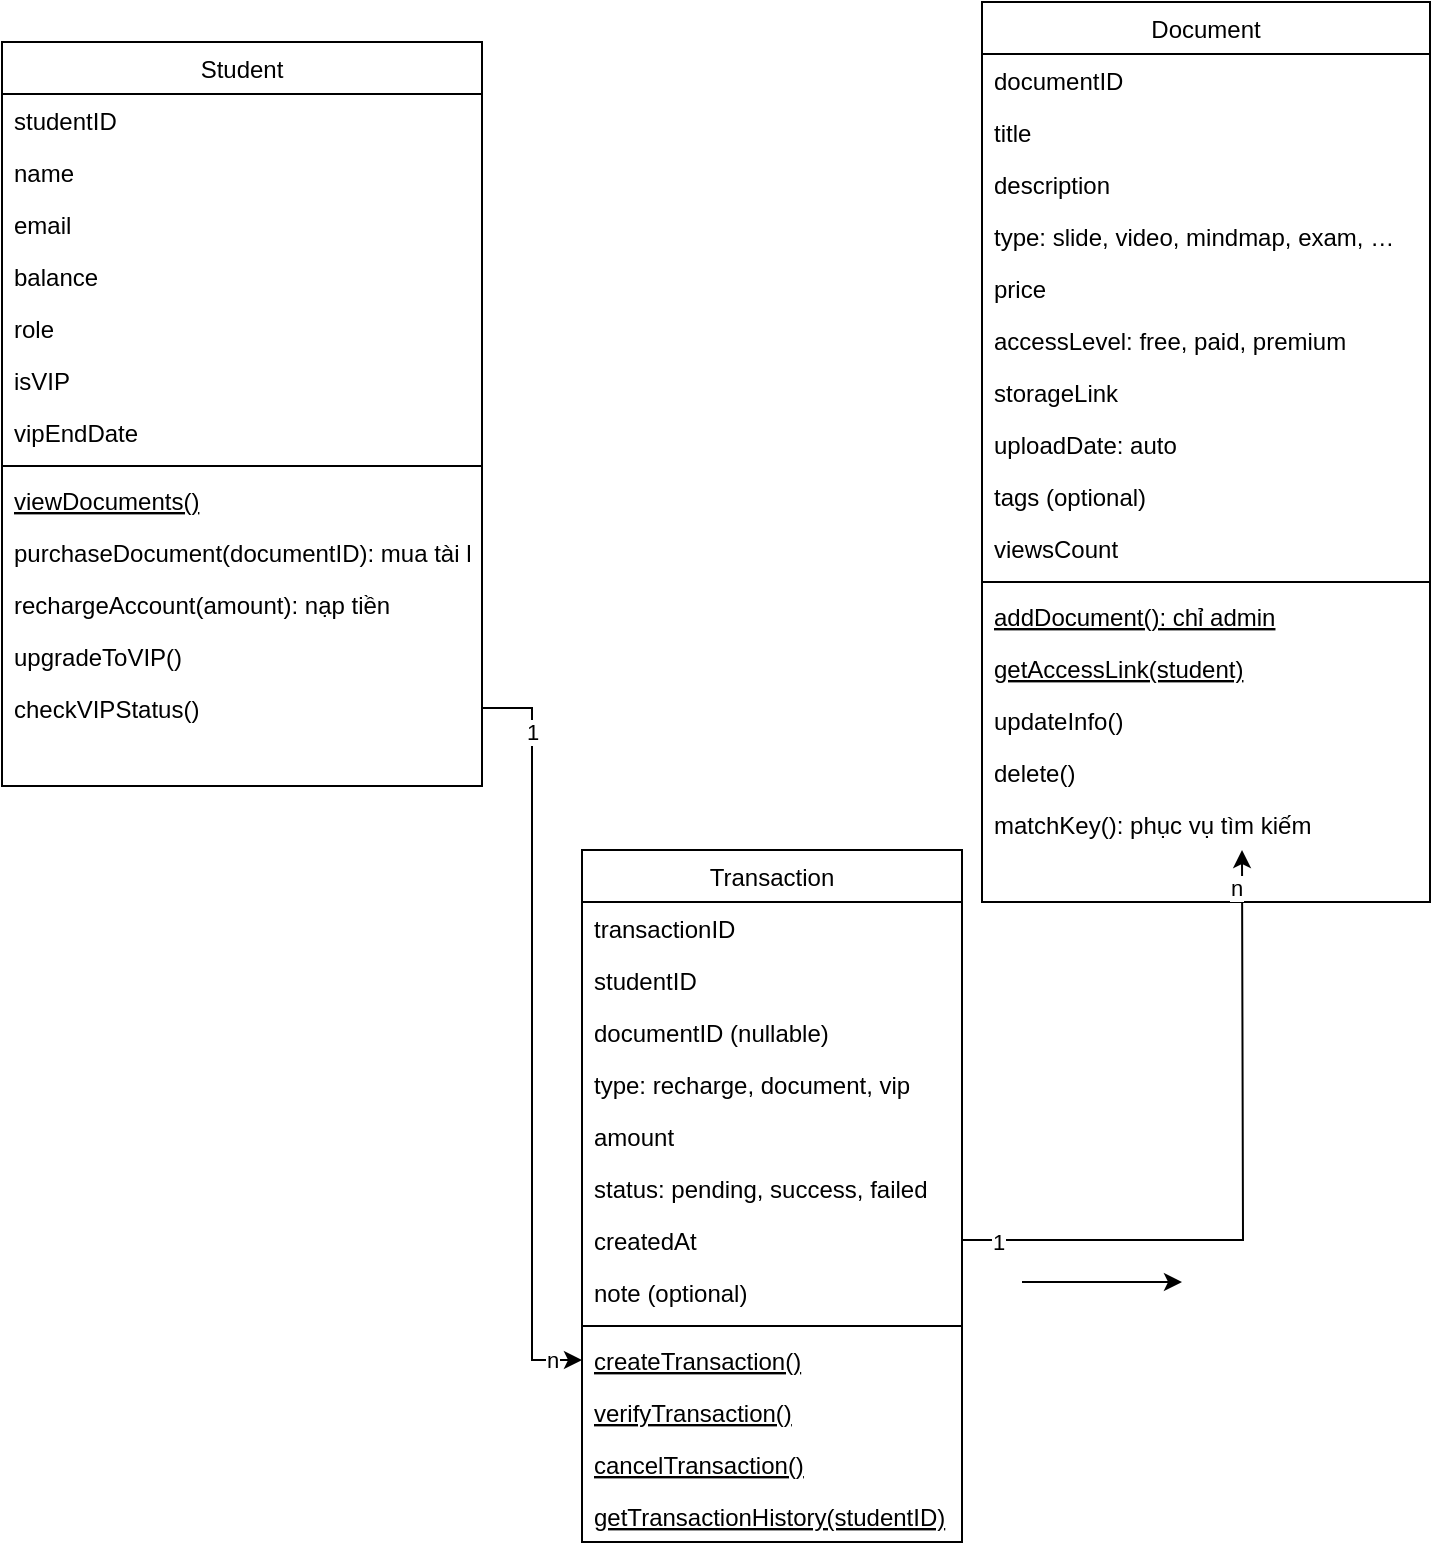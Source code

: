 <mxfile version="28.2.5">
  <diagram id="C5RBs43oDa-KdzZeNtuy" name="Page-1">
    <mxGraphModel dx="1536" dy="865" grid="1" gridSize="10" guides="1" tooltips="1" connect="1" arrows="1" fold="1" page="1" pageScale="1" pageWidth="827" pageHeight="1169" math="0" shadow="0">
      <root>
        <mxCell id="WIyWlLk6GJQsqaUBKTNV-0" />
        <mxCell id="WIyWlLk6GJQsqaUBKTNV-1" parent="WIyWlLk6GJQsqaUBKTNV-0" />
        <mxCell id="HVSNb5SG4b9gGuc0wQKv-1" value="Student" style="swimlane;fontStyle=0;align=center;verticalAlign=top;childLayout=stackLayout;horizontal=1;startSize=26;horizontalStack=0;resizeParent=1;resizeLast=0;collapsible=1;marginBottom=0;rounded=0;shadow=0;strokeWidth=1;" parent="WIyWlLk6GJQsqaUBKTNV-1" vertex="1">
          <mxGeometry x="40" y="30" width="240" height="372" as="geometry">
            <mxRectangle x="130" y="380" width="160" height="26" as="alternateBounds" />
          </mxGeometry>
        </mxCell>
        <mxCell id="HVSNb5SG4b9gGuc0wQKv-2" value="studentID" style="text;align=left;verticalAlign=top;spacingLeft=4;spacingRight=4;overflow=hidden;rotatable=0;points=[[0,0.5],[1,0.5]];portConstraint=eastwest;" parent="HVSNb5SG4b9gGuc0wQKv-1" vertex="1">
          <mxGeometry y="26" width="240" height="26" as="geometry" />
        </mxCell>
        <mxCell id="HVSNb5SG4b9gGuc0wQKv-3" value="name" style="text;align=left;verticalAlign=top;spacingLeft=4;spacingRight=4;overflow=hidden;rotatable=0;points=[[0,0.5],[1,0.5]];portConstraint=eastwest;rounded=0;shadow=0;html=0;" parent="HVSNb5SG4b9gGuc0wQKv-1" vertex="1">
          <mxGeometry y="52" width="240" height="26" as="geometry" />
        </mxCell>
        <mxCell id="HVSNb5SG4b9gGuc0wQKv-7" value="email&#xa;" style="text;align=left;verticalAlign=top;spacingLeft=4;spacingRight=4;overflow=hidden;rotatable=0;points=[[0,0.5],[1,0.5]];portConstraint=eastwest;rounded=0;shadow=0;html=0;" parent="HVSNb5SG4b9gGuc0wQKv-1" vertex="1">
          <mxGeometry y="78" width="240" height="26" as="geometry" />
        </mxCell>
        <mxCell id="HVSNb5SG4b9gGuc0wQKv-8" value="balance" style="text;align=left;verticalAlign=top;spacingLeft=4;spacingRight=4;overflow=hidden;rotatable=0;points=[[0,0.5],[1,0.5]];portConstraint=eastwest;rounded=0;shadow=0;html=0;" parent="HVSNb5SG4b9gGuc0wQKv-1" vertex="1">
          <mxGeometry y="104" width="240" height="26" as="geometry" />
        </mxCell>
        <mxCell id="HVSNb5SG4b9gGuc0wQKv-9" value="role" style="text;align=left;verticalAlign=top;spacingLeft=4;spacingRight=4;overflow=hidden;rotatable=0;points=[[0,0.5],[1,0.5]];portConstraint=eastwest;rounded=0;shadow=0;html=0;" parent="HVSNb5SG4b9gGuc0wQKv-1" vertex="1">
          <mxGeometry y="130" width="240" height="26" as="geometry" />
        </mxCell>
        <mxCell id="HVSNb5SG4b9gGuc0wQKv-10" value="isVIP" style="text;align=left;verticalAlign=top;spacingLeft=4;spacingRight=4;overflow=hidden;rotatable=0;points=[[0,0.5],[1,0.5]];portConstraint=eastwest;rounded=0;shadow=0;html=0;" parent="HVSNb5SG4b9gGuc0wQKv-1" vertex="1">
          <mxGeometry y="156" width="240" height="26" as="geometry" />
        </mxCell>
        <mxCell id="HVSNb5SG4b9gGuc0wQKv-11" value="vipEndDate" style="text;align=left;verticalAlign=top;spacingLeft=4;spacingRight=4;overflow=hidden;rotatable=0;points=[[0,0.5],[1,0.5]];portConstraint=eastwest;rounded=0;shadow=0;html=0;" parent="HVSNb5SG4b9gGuc0wQKv-1" vertex="1">
          <mxGeometry y="182" width="240" height="26" as="geometry" />
        </mxCell>
        <mxCell id="HVSNb5SG4b9gGuc0wQKv-4" value="" style="line;html=1;strokeWidth=1;align=left;verticalAlign=middle;spacingTop=-1;spacingLeft=3;spacingRight=3;rotatable=0;labelPosition=right;points=[];portConstraint=eastwest;" parent="HVSNb5SG4b9gGuc0wQKv-1" vertex="1">
          <mxGeometry y="208" width="240" height="8" as="geometry" />
        </mxCell>
        <mxCell id="d3JOyzHzw-MTU8-z24FI-0" value="viewDocuments()" style="text;align=left;verticalAlign=top;spacingLeft=4;spacingRight=4;overflow=hidden;rotatable=0;points=[[0,0.5],[1,0.5]];portConstraint=eastwest;fontStyle=4" vertex="1" parent="HVSNb5SG4b9gGuc0wQKv-1">
          <mxGeometry y="216" width="240" height="26" as="geometry" />
        </mxCell>
        <mxCell id="HVSNb5SG4b9gGuc0wQKv-6" value="purchaseDocument(documentID): mua tài liệu" style="text;align=left;verticalAlign=top;spacingLeft=4;spacingRight=4;overflow=hidden;rotatable=0;points=[[0,0.5],[1,0.5]];portConstraint=eastwest;" parent="HVSNb5SG4b9gGuc0wQKv-1" vertex="1">
          <mxGeometry y="242" width="240" height="26" as="geometry" />
        </mxCell>
        <mxCell id="HVSNb5SG4b9gGuc0wQKv-12" value="rechargeAccount(amount): nạp tiền" style="text;align=left;verticalAlign=top;spacingLeft=4;spacingRight=4;overflow=hidden;rotatable=0;points=[[0,0.5],[1,0.5]];portConstraint=eastwest;" parent="HVSNb5SG4b9gGuc0wQKv-1" vertex="1">
          <mxGeometry y="268" width="240" height="26" as="geometry" />
        </mxCell>
        <mxCell id="HVSNb5SG4b9gGuc0wQKv-13" value="upgradeToVIP()&#xa;" style="text;align=left;verticalAlign=top;spacingLeft=4;spacingRight=4;overflow=hidden;rotatable=0;points=[[0,0.5],[1,0.5]];portConstraint=eastwest;" parent="HVSNb5SG4b9gGuc0wQKv-1" vertex="1">
          <mxGeometry y="294" width="240" height="26" as="geometry" />
        </mxCell>
        <mxCell id="HVSNb5SG4b9gGuc0wQKv-14" value="checkVIPStatus()" style="text;align=left;verticalAlign=top;spacingLeft=4;spacingRight=4;overflow=hidden;rotatable=0;points=[[0,0.5],[1,0.5]];portConstraint=eastwest;" parent="HVSNb5SG4b9gGuc0wQKv-1" vertex="1">
          <mxGeometry y="320" width="240" height="26" as="geometry" />
        </mxCell>
        <mxCell id="HVSNb5SG4b9gGuc0wQKv-15" value="Document " style="swimlane;fontStyle=0;align=center;verticalAlign=top;childLayout=stackLayout;horizontal=1;startSize=26;horizontalStack=0;resizeParent=1;resizeLast=0;collapsible=1;marginBottom=0;rounded=0;shadow=0;strokeWidth=1;" parent="WIyWlLk6GJQsqaUBKTNV-1" vertex="1">
          <mxGeometry x="530" y="10" width="224" height="450" as="geometry">
            <mxRectangle x="130" y="380" width="160" height="26" as="alternateBounds" />
          </mxGeometry>
        </mxCell>
        <mxCell id="HVSNb5SG4b9gGuc0wQKv-16" value="documentID" style="text;align=left;verticalAlign=top;spacingLeft=4;spacingRight=4;overflow=hidden;rotatable=0;points=[[0,0.5],[1,0.5]];portConstraint=eastwest;" parent="HVSNb5SG4b9gGuc0wQKv-15" vertex="1">
          <mxGeometry y="26" width="224" height="26" as="geometry" />
        </mxCell>
        <mxCell id="HVSNb5SG4b9gGuc0wQKv-17" value="title" style="text;align=left;verticalAlign=top;spacingLeft=4;spacingRight=4;overflow=hidden;rotatable=0;points=[[0,0.5],[1,0.5]];portConstraint=eastwest;rounded=0;shadow=0;html=0;" parent="HVSNb5SG4b9gGuc0wQKv-15" vertex="1">
          <mxGeometry y="52" width="224" height="26" as="geometry" />
        </mxCell>
        <mxCell id="HVSNb5SG4b9gGuc0wQKv-18" value="description" style="text;align=left;verticalAlign=top;spacingLeft=4;spacingRight=4;overflow=hidden;rotatable=0;points=[[0,0.5],[1,0.5]];portConstraint=eastwest;rounded=0;shadow=0;html=0;" parent="HVSNb5SG4b9gGuc0wQKv-15" vertex="1">
          <mxGeometry y="78" width="224" height="26" as="geometry" />
        </mxCell>
        <mxCell id="HVSNb5SG4b9gGuc0wQKv-19" value="type: slide, video, mindmap, exam, …" style="text;align=left;verticalAlign=top;spacingLeft=4;spacingRight=4;overflow=hidden;rotatable=0;points=[[0,0.5],[1,0.5]];portConstraint=eastwest;rounded=0;shadow=0;html=0;" parent="HVSNb5SG4b9gGuc0wQKv-15" vertex="1">
          <mxGeometry y="104" width="224" height="26" as="geometry" />
        </mxCell>
        <mxCell id="HVSNb5SG4b9gGuc0wQKv-20" value="price" style="text;align=left;verticalAlign=top;spacingLeft=4;spacingRight=4;overflow=hidden;rotatable=0;points=[[0,0.5],[1,0.5]];portConstraint=eastwest;rounded=0;shadow=0;html=0;" parent="HVSNb5SG4b9gGuc0wQKv-15" vertex="1">
          <mxGeometry y="130" width="224" height="26" as="geometry" />
        </mxCell>
        <mxCell id="HVSNb5SG4b9gGuc0wQKv-21" value="accessLevel: free, paid, premium" style="text;align=left;verticalAlign=top;spacingLeft=4;spacingRight=4;overflow=hidden;rotatable=0;points=[[0,0.5],[1,0.5]];portConstraint=eastwest;rounded=0;shadow=0;html=0;" parent="HVSNb5SG4b9gGuc0wQKv-15" vertex="1">
          <mxGeometry y="156" width="224" height="26" as="geometry" />
        </mxCell>
        <mxCell id="HVSNb5SG4b9gGuc0wQKv-22" value="storageLink" style="text;align=left;verticalAlign=top;spacingLeft=4;spacingRight=4;overflow=hidden;rotatable=0;points=[[0,0.5],[1,0.5]];portConstraint=eastwest;rounded=0;shadow=0;html=0;" parent="HVSNb5SG4b9gGuc0wQKv-15" vertex="1">
          <mxGeometry y="182" width="224" height="26" as="geometry" />
        </mxCell>
        <mxCell id="HVSNb5SG4b9gGuc0wQKv-29" value="uploadDate: auto" style="text;align=left;verticalAlign=top;spacingLeft=4;spacingRight=4;overflow=hidden;rotatable=0;points=[[0,0.5],[1,0.5]];portConstraint=eastwest;rounded=0;shadow=0;html=0;" parent="HVSNb5SG4b9gGuc0wQKv-15" vertex="1">
          <mxGeometry y="208" width="224" height="26" as="geometry" />
        </mxCell>
        <mxCell id="HVSNb5SG4b9gGuc0wQKv-31" value="tags (optional)" style="text;align=left;verticalAlign=top;spacingLeft=4;spacingRight=4;overflow=hidden;rotatable=0;points=[[0,0.5],[1,0.5]];portConstraint=eastwest;rounded=0;shadow=0;html=0;" parent="HVSNb5SG4b9gGuc0wQKv-15" vertex="1">
          <mxGeometry y="234" width="224" height="26" as="geometry" />
        </mxCell>
        <mxCell id="d3JOyzHzw-MTU8-z24FI-3" value="viewsCount" style="text;align=left;verticalAlign=top;spacingLeft=4;spacingRight=4;overflow=hidden;rotatable=0;points=[[0,0.5],[1,0.5]];portConstraint=eastwest;rounded=0;shadow=0;html=0;" vertex="1" parent="HVSNb5SG4b9gGuc0wQKv-15">
          <mxGeometry y="260" width="224" height="26" as="geometry" />
        </mxCell>
        <mxCell id="HVSNb5SG4b9gGuc0wQKv-23" value="" style="line;html=1;strokeWidth=1;align=left;verticalAlign=middle;spacingTop=-1;spacingLeft=3;spacingRight=3;rotatable=0;labelPosition=right;points=[];portConstraint=eastwest;" parent="HVSNb5SG4b9gGuc0wQKv-15" vertex="1">
          <mxGeometry y="286" width="224" height="8" as="geometry" />
        </mxCell>
        <mxCell id="HVSNb5SG4b9gGuc0wQKv-24" value="addDocument(): chỉ admin" style="text;align=left;verticalAlign=top;spacingLeft=4;spacingRight=4;overflow=hidden;rotatable=0;points=[[0,0.5],[1,0.5]];portConstraint=eastwest;fontStyle=4" parent="HVSNb5SG4b9gGuc0wQKv-15" vertex="1">
          <mxGeometry y="294" width="224" height="26" as="geometry" />
        </mxCell>
        <mxCell id="HVSNb5SG4b9gGuc0wQKv-33" value="getAccessLink(student)" style="text;align=left;verticalAlign=top;spacingLeft=4;spacingRight=4;overflow=hidden;rotatable=0;points=[[0,0.5],[1,0.5]];portConstraint=eastwest;fontStyle=4" parent="HVSNb5SG4b9gGuc0wQKv-15" vertex="1">
          <mxGeometry y="320" width="224" height="26" as="geometry" />
        </mxCell>
        <mxCell id="HVSNb5SG4b9gGuc0wQKv-26" value="updateInfo()" style="text;align=left;verticalAlign=top;spacingLeft=4;spacingRight=4;overflow=hidden;rotatable=0;points=[[0,0.5],[1,0.5]];portConstraint=eastwest;" parent="HVSNb5SG4b9gGuc0wQKv-15" vertex="1">
          <mxGeometry y="346" width="224" height="26" as="geometry" />
        </mxCell>
        <mxCell id="HVSNb5SG4b9gGuc0wQKv-27" value="delete()" style="text;align=left;verticalAlign=top;spacingLeft=4;spacingRight=4;overflow=hidden;rotatable=0;points=[[0,0.5],[1,0.5]];portConstraint=eastwest;" parent="HVSNb5SG4b9gGuc0wQKv-15" vertex="1">
          <mxGeometry y="372" width="224" height="26" as="geometry" />
        </mxCell>
        <mxCell id="HVSNb5SG4b9gGuc0wQKv-32" value="matchKey(): phục vụ tìm kiếm" style="text;align=left;verticalAlign=top;spacingLeft=4;spacingRight=4;overflow=hidden;rotatable=0;points=[[0,0.5],[1,0.5]];portConstraint=eastwest;" parent="HVSNb5SG4b9gGuc0wQKv-15" vertex="1">
          <mxGeometry y="398" width="224" height="26" as="geometry" />
        </mxCell>
        <mxCell id="HVSNb5SG4b9gGuc0wQKv-38" value="Transaction" style="swimlane;fontStyle=0;align=center;verticalAlign=top;childLayout=stackLayout;horizontal=1;startSize=26;horizontalStack=0;resizeParent=1;resizeLast=0;collapsible=1;marginBottom=0;rounded=0;shadow=0;strokeWidth=1;" parent="WIyWlLk6GJQsqaUBKTNV-1" vertex="1">
          <mxGeometry x="330" y="434" width="190" height="346" as="geometry">
            <mxRectangle x="130" y="380" width="160" height="26" as="alternateBounds" />
          </mxGeometry>
        </mxCell>
        <mxCell id="HVSNb5SG4b9gGuc0wQKv-39" value="transactionID" style="text;align=left;verticalAlign=top;spacingLeft=4;spacingRight=4;overflow=hidden;rotatable=0;points=[[0,0.5],[1,0.5]];portConstraint=eastwest;" parent="HVSNb5SG4b9gGuc0wQKv-38" vertex="1">
          <mxGeometry y="26" width="190" height="26" as="geometry" />
        </mxCell>
        <mxCell id="HVSNb5SG4b9gGuc0wQKv-40" value="studentID" style="text;align=left;verticalAlign=top;spacingLeft=4;spacingRight=4;overflow=hidden;rotatable=0;points=[[0,0.5],[1,0.5]];portConstraint=eastwest;rounded=0;shadow=0;html=0;" parent="HVSNb5SG4b9gGuc0wQKv-38" vertex="1">
          <mxGeometry y="52" width="190" height="26" as="geometry" />
        </mxCell>
        <mxCell id="HVSNb5SG4b9gGuc0wQKv-66" value="documentID (nullable)" style="text;align=left;verticalAlign=top;spacingLeft=4;spacingRight=4;overflow=hidden;rotatable=0;points=[[0,0.5],[1,0.5]];portConstraint=eastwest;rounded=0;shadow=0;html=0;" parent="HVSNb5SG4b9gGuc0wQKv-38" vertex="1">
          <mxGeometry y="78" width="190" height="26" as="geometry" />
        </mxCell>
        <mxCell id="HVSNb5SG4b9gGuc0wQKv-41" value="type: recharge, document, vip" style="text;align=left;verticalAlign=top;spacingLeft=4;spacingRight=4;overflow=hidden;rotatable=0;points=[[0,0.5],[1,0.5]];portConstraint=eastwest;rounded=0;shadow=0;html=0;" parent="HVSNb5SG4b9gGuc0wQKv-38" vertex="1">
          <mxGeometry y="104" width="190" height="26" as="geometry" />
        </mxCell>
        <mxCell id="HVSNb5SG4b9gGuc0wQKv-42" value="amount" style="text;align=left;verticalAlign=top;spacingLeft=4;spacingRight=4;overflow=hidden;rotatable=0;points=[[0,0.5],[1,0.5]];portConstraint=eastwest;rounded=0;shadow=0;html=0;" parent="HVSNb5SG4b9gGuc0wQKv-38" vertex="1">
          <mxGeometry y="130" width="190" height="26" as="geometry" />
        </mxCell>
        <mxCell id="HVSNb5SG4b9gGuc0wQKv-43" value="status: pending, success, failed" style="text;align=left;verticalAlign=top;spacingLeft=4;spacingRight=4;overflow=hidden;rotatable=0;points=[[0,0.5],[1,0.5]];portConstraint=eastwest;rounded=0;shadow=0;html=0;" parent="HVSNb5SG4b9gGuc0wQKv-38" vertex="1">
          <mxGeometry y="156" width="190" height="26" as="geometry" />
        </mxCell>
        <mxCell id="HVSNb5SG4b9gGuc0wQKv-75" style="edgeStyle=orthogonalEdgeStyle;rounded=0;orthogonalLoop=1;jettySize=auto;html=1;" parent="HVSNb5SG4b9gGuc0wQKv-38" source="HVSNb5SG4b9gGuc0wQKv-44" edge="1">
          <mxGeometry relative="1" as="geometry">
            <mxPoint x="330" as="targetPoint" />
          </mxGeometry>
        </mxCell>
        <mxCell id="HVSNb5SG4b9gGuc0wQKv-76" value="1" style="edgeLabel;html=1;align=center;verticalAlign=middle;resizable=0;points=[];" parent="HVSNb5SG4b9gGuc0wQKv-75" vertex="1" connectable="0">
          <mxGeometry x="-0.897" y="-1" relative="1" as="geometry">
            <mxPoint as="offset" />
          </mxGeometry>
        </mxCell>
        <mxCell id="HVSNb5SG4b9gGuc0wQKv-77" value="n" style="edgeLabel;html=1;align=center;verticalAlign=middle;resizable=0;points=[];" parent="HVSNb5SG4b9gGuc0wQKv-75" vertex="1" connectable="0">
          <mxGeometry x="0.887" y="3" relative="1" as="geometry">
            <mxPoint as="offset" />
          </mxGeometry>
        </mxCell>
        <mxCell id="HVSNb5SG4b9gGuc0wQKv-44" value="createdAt" style="text;align=left;verticalAlign=top;spacingLeft=4;spacingRight=4;overflow=hidden;rotatable=0;points=[[0,0.5],[1,0.5]];portConstraint=eastwest;rounded=0;shadow=0;html=0;" parent="HVSNb5SG4b9gGuc0wQKv-38" vertex="1">
          <mxGeometry y="182" width="190" height="26" as="geometry" />
        </mxCell>
        <mxCell id="HVSNb5SG4b9gGuc0wQKv-45" value="note (optional)" style="text;align=left;verticalAlign=top;spacingLeft=4;spacingRight=4;overflow=hidden;rotatable=0;points=[[0,0.5],[1,0.5]];portConstraint=eastwest;rounded=0;shadow=0;html=0;" parent="HVSNb5SG4b9gGuc0wQKv-38" vertex="1">
          <mxGeometry y="208" width="190" height="26" as="geometry" />
        </mxCell>
        <mxCell id="HVSNb5SG4b9gGuc0wQKv-46" value="" style="line;html=1;strokeWidth=1;align=left;verticalAlign=middle;spacingTop=-1;spacingLeft=3;spacingRight=3;rotatable=0;labelPosition=right;points=[];portConstraint=eastwest;" parent="HVSNb5SG4b9gGuc0wQKv-38" vertex="1">
          <mxGeometry y="234" width="190" height="8" as="geometry" />
        </mxCell>
        <mxCell id="HVSNb5SG4b9gGuc0wQKv-47" value="createTransaction()" style="text;align=left;verticalAlign=top;spacingLeft=4;spacingRight=4;overflow=hidden;rotatable=0;points=[[0,0.5],[1,0.5]];portConstraint=eastwest;fontStyle=4" parent="HVSNb5SG4b9gGuc0wQKv-38" vertex="1">
          <mxGeometry y="242" width="190" height="26" as="geometry" />
        </mxCell>
        <mxCell id="HVSNb5SG4b9gGuc0wQKv-67" value="verifyTransaction()" style="text;align=left;verticalAlign=top;spacingLeft=4;spacingRight=4;overflow=hidden;rotatable=0;points=[[0,0.5],[1,0.5]];portConstraint=eastwest;fontStyle=4" parent="HVSNb5SG4b9gGuc0wQKv-38" vertex="1">
          <mxGeometry y="268" width="190" height="26" as="geometry" />
        </mxCell>
        <mxCell id="HVSNb5SG4b9gGuc0wQKv-68" value="cancelTransaction()" style="text;align=left;verticalAlign=top;spacingLeft=4;spacingRight=4;overflow=hidden;rotatable=0;points=[[0,0.5],[1,0.5]];portConstraint=eastwest;fontStyle=4" parent="HVSNb5SG4b9gGuc0wQKv-38" vertex="1">
          <mxGeometry y="294" width="190" height="26" as="geometry" />
        </mxCell>
        <mxCell id="HVSNb5SG4b9gGuc0wQKv-69" value="getTransactionHistory(studentID)" style="text;align=left;verticalAlign=top;spacingLeft=4;spacingRight=4;overflow=hidden;rotatable=0;points=[[0,0.5],[1,0.5]];portConstraint=eastwest;fontStyle=4" parent="HVSNb5SG4b9gGuc0wQKv-38" vertex="1">
          <mxGeometry y="320" width="190" height="26" as="geometry" />
        </mxCell>
        <mxCell id="HVSNb5SG4b9gGuc0wQKv-72" style="edgeStyle=orthogonalEdgeStyle;rounded=0;orthogonalLoop=1;jettySize=auto;html=1;exitX=1;exitY=0.5;exitDx=0;exitDy=0;entryX=0;entryY=0.5;entryDx=0;entryDy=0;" parent="WIyWlLk6GJQsqaUBKTNV-1" source="HVSNb5SG4b9gGuc0wQKv-14" target="HVSNb5SG4b9gGuc0wQKv-47" edge="1">
          <mxGeometry relative="1" as="geometry" />
        </mxCell>
        <mxCell id="HVSNb5SG4b9gGuc0wQKv-73" value="n" style="edgeLabel;html=1;align=center;verticalAlign=middle;resizable=0;points=[];" parent="HVSNb5SG4b9gGuc0wQKv-72" vertex="1" connectable="0">
          <mxGeometry x="0.919" relative="1" as="geometry">
            <mxPoint as="offset" />
          </mxGeometry>
        </mxCell>
        <mxCell id="HVSNb5SG4b9gGuc0wQKv-74" value="1" style="edgeLabel;html=1;align=center;verticalAlign=middle;resizable=0;points=[];" parent="HVSNb5SG4b9gGuc0wQKv-72" vertex="1" connectable="0">
          <mxGeometry x="-0.807" relative="1" as="geometry">
            <mxPoint as="offset" />
          </mxGeometry>
        </mxCell>
        <mxCell id="d3JOyzHzw-MTU8-z24FI-2" value="" style="edgeStyle=none;orthogonalLoop=1;jettySize=auto;html=1;rounded=0;" edge="1" parent="WIyWlLk6GJQsqaUBKTNV-1">
          <mxGeometry width="80" relative="1" as="geometry">
            <mxPoint x="550" y="650" as="sourcePoint" />
            <mxPoint x="630" y="650" as="targetPoint" />
            <Array as="points" />
          </mxGeometry>
        </mxCell>
      </root>
    </mxGraphModel>
  </diagram>
</mxfile>
